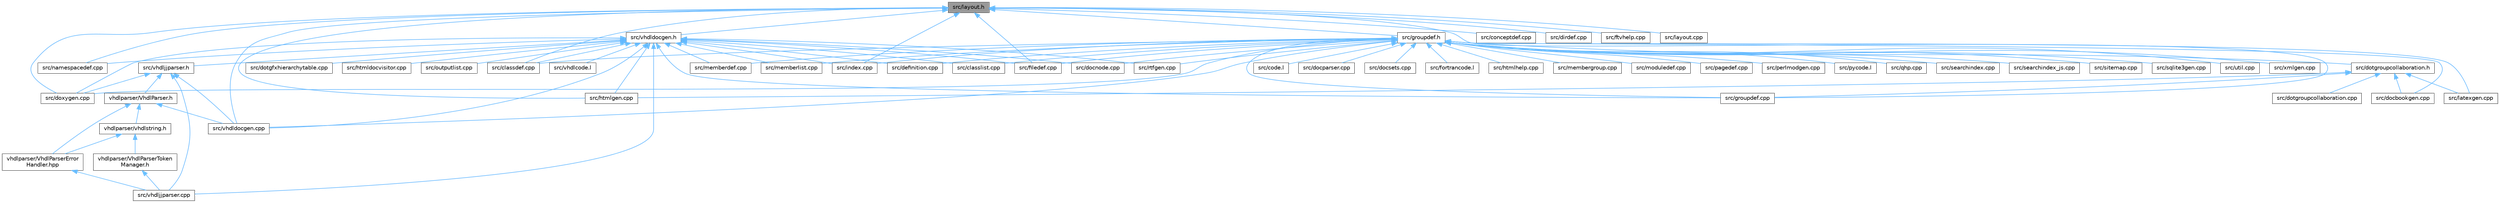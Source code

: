 digraph "src/layout.h"
{
 // INTERACTIVE_SVG=YES
 // LATEX_PDF_SIZE
  bgcolor="transparent";
  edge [fontname=Helvetica,fontsize=10,labelfontname=Helvetica,labelfontsize=10];
  node [fontname=Helvetica,fontsize=10,shape=box,height=0.2,width=0.4];
  Node1 [id="Node000001",label="src/layout.h",height=0.2,width=0.4,color="gray40", fillcolor="grey60", style="filled", fontcolor="black",tooltip=" "];
  Node1 -> Node2 [id="edge1_Node000001_Node000002",dir="back",color="steelblue1",style="solid",tooltip=" "];
  Node2 [id="Node000002",label="src/classdef.cpp",height=0.2,width=0.4,color="grey40", fillcolor="white", style="filled",URL="$de/d89/classdef_8cpp.html",tooltip=" "];
  Node1 -> Node3 [id="edge2_Node000001_Node000003",dir="back",color="steelblue1",style="solid",tooltip=" "];
  Node3 [id="Node000003",label="src/conceptdef.cpp",height=0.2,width=0.4,color="grey40", fillcolor="white", style="filled",URL="$d8/d0a/conceptdef_8cpp.html",tooltip=" "];
  Node1 -> Node4 [id="edge3_Node000001_Node000004",dir="back",color="steelblue1",style="solid",tooltip=" "];
  Node4 [id="Node000004",label="src/dirdef.cpp",height=0.2,width=0.4,color="grey40", fillcolor="white", style="filled",URL="$d8/d52/dirdef_8cpp.html",tooltip=" "];
  Node1 -> Node5 [id="edge4_Node000001_Node000005",dir="back",color="steelblue1",style="solid",tooltip=" "];
  Node5 [id="Node000005",label="src/doxygen.cpp",height=0.2,width=0.4,color="grey40", fillcolor="white", style="filled",URL="$dc/d98/doxygen_8cpp.html",tooltip=" "];
  Node1 -> Node6 [id="edge5_Node000001_Node000006",dir="back",color="steelblue1",style="solid",tooltip=" "];
  Node6 [id="Node000006",label="src/filedef.cpp",height=0.2,width=0.4,color="grey40", fillcolor="white", style="filled",URL="$d6/ddc/filedef_8cpp.html",tooltip=" "];
  Node1 -> Node7 [id="edge6_Node000001_Node000007",dir="back",color="steelblue1",style="solid",tooltip=" "];
  Node7 [id="Node000007",label="src/ftvhelp.cpp",height=0.2,width=0.4,color="grey40", fillcolor="white", style="filled",URL="$db/d41/ftvhelp_8cpp.html",tooltip=" "];
  Node1 -> Node8 [id="edge7_Node000001_Node000008",dir="back",color="steelblue1",style="solid",tooltip=" "];
  Node8 [id="Node000008",label="src/groupdef.cpp",height=0.2,width=0.4,color="grey40", fillcolor="white", style="filled",URL="$d6/d42/groupdef_8cpp.html",tooltip=" "];
  Node1 -> Node9 [id="edge8_Node000001_Node000009",dir="back",color="steelblue1",style="solid",tooltip=" "];
  Node9 [id="Node000009",label="src/groupdef.h",height=0.2,width=0.4,color="grey40", fillcolor="white", style="filled",URL="$d1/de6/groupdef_8h.html",tooltip=" "];
  Node9 -> Node2 [id="edge9_Node000009_Node000002",dir="back",color="steelblue1",style="solid",tooltip=" "];
  Node9 -> Node10 [id="edge10_Node000009_Node000010",dir="back",color="steelblue1",style="solid",tooltip=" "];
  Node10 [id="Node000010",label="src/classlist.cpp",height=0.2,width=0.4,color="grey40", fillcolor="white", style="filled",URL="$d6/d10/classlist_8cpp.html",tooltip=" "];
  Node9 -> Node11 [id="edge11_Node000009_Node000011",dir="back",color="steelblue1",style="solid",tooltip=" "];
  Node11 [id="Node000011",label="src/code.l",height=0.2,width=0.4,color="grey40", fillcolor="white", style="filled",URL="$da/d1f/code_8l.html",tooltip=" "];
  Node9 -> Node12 [id="edge12_Node000009_Node000012",dir="back",color="steelblue1",style="solid",tooltip=" "];
  Node12 [id="Node000012",label="src/definition.cpp",height=0.2,width=0.4,color="grey40", fillcolor="white", style="filled",URL="$d3/dea/definition_8cpp.html",tooltip=" "];
  Node9 -> Node13 [id="edge13_Node000009_Node000013",dir="back",color="steelblue1",style="solid",tooltip=" "];
  Node13 [id="Node000013",label="src/docbookgen.cpp",height=0.2,width=0.4,color="grey40", fillcolor="white", style="filled",URL="$d8/d29/docbookgen_8cpp.html",tooltip=" "];
  Node9 -> Node14 [id="edge14_Node000009_Node000014",dir="back",color="steelblue1",style="solid",tooltip=" "];
  Node14 [id="Node000014",label="src/docnode.cpp",height=0.2,width=0.4,color="grey40", fillcolor="white", style="filled",URL="$d0/d2b/docnode_8cpp.html",tooltip=" "];
  Node9 -> Node15 [id="edge15_Node000009_Node000015",dir="back",color="steelblue1",style="solid",tooltip=" "];
  Node15 [id="Node000015",label="src/docparser.cpp",height=0.2,width=0.4,color="grey40", fillcolor="white", style="filled",URL="$da/d17/docparser_8cpp.html",tooltip=" "];
  Node9 -> Node16 [id="edge16_Node000009_Node000016",dir="back",color="steelblue1",style="solid",tooltip=" "];
  Node16 [id="Node000016",label="src/docsets.cpp",height=0.2,width=0.4,color="grey40", fillcolor="white", style="filled",URL="$d7/d8f/docsets_8cpp.html",tooltip=" "];
  Node9 -> Node17 [id="edge17_Node000009_Node000017",dir="back",color="steelblue1",style="solid",tooltip=" "];
  Node17 [id="Node000017",label="src/dotgroupcollaboration.h",height=0.2,width=0.4,color="grey40", fillcolor="white", style="filled",URL="$d7/d99/dotgroupcollaboration_8h.html",tooltip=" "];
  Node17 -> Node13 [id="edge18_Node000017_Node000013",dir="back",color="steelblue1",style="solid",tooltip=" "];
  Node17 -> Node18 [id="edge19_Node000017_Node000018",dir="back",color="steelblue1",style="solid",tooltip=" "];
  Node18 [id="Node000018",label="src/dotgroupcollaboration.cpp",height=0.2,width=0.4,color="grey40", fillcolor="white", style="filled",URL="$d1/d86/dotgroupcollaboration_8cpp.html",tooltip=" "];
  Node17 -> Node8 [id="edge20_Node000017_Node000008",dir="back",color="steelblue1",style="solid",tooltip=" "];
  Node17 -> Node19 [id="edge21_Node000017_Node000019",dir="back",color="steelblue1",style="solid",tooltip=" "];
  Node19 [id="Node000019",label="src/htmlgen.cpp",height=0.2,width=0.4,color="grey40", fillcolor="white", style="filled",URL="$d8/d6e/htmlgen_8cpp.html",tooltip=" "];
  Node17 -> Node20 [id="edge22_Node000017_Node000020",dir="back",color="steelblue1",style="solid",tooltip=" "];
  Node20 [id="Node000020",label="src/latexgen.cpp",height=0.2,width=0.4,color="grey40", fillcolor="white", style="filled",URL="$d4/d42/latexgen_8cpp.html",tooltip=" "];
  Node9 -> Node5 [id="edge23_Node000009_Node000005",dir="back",color="steelblue1",style="solid",tooltip=" "];
  Node9 -> Node6 [id="edge24_Node000009_Node000006",dir="back",color="steelblue1",style="solid",tooltip=" "];
  Node9 -> Node21 [id="edge25_Node000009_Node000021",dir="back",color="steelblue1",style="solid",tooltip=" "];
  Node21 [id="Node000021",label="src/fortrancode.l",height=0.2,width=0.4,color="grey40", fillcolor="white", style="filled",URL="$d9/d5b/fortrancode_8l.html",tooltip=" "];
  Node9 -> Node8 [id="edge26_Node000009_Node000008",dir="back",color="steelblue1",style="solid",tooltip=" "];
  Node9 -> Node22 [id="edge27_Node000009_Node000022",dir="back",color="steelblue1",style="solid",tooltip=" "];
  Node22 [id="Node000022",label="src/htmlhelp.cpp",height=0.2,width=0.4,color="grey40", fillcolor="white", style="filled",URL="$d3/d4b/htmlhelp_8cpp.html",tooltip=" "];
  Node9 -> Node23 [id="edge28_Node000009_Node000023",dir="back",color="steelblue1",style="solid",tooltip=" "];
  Node23 [id="Node000023",label="src/index.cpp",height=0.2,width=0.4,color="grey40", fillcolor="white", style="filled",URL="$db/d14/index_8cpp.html",tooltip="This file contains functions for the various index pages."];
  Node9 -> Node20 [id="edge29_Node000009_Node000020",dir="back",color="steelblue1",style="solid",tooltip=" "];
  Node9 -> Node24 [id="edge30_Node000009_Node000024",dir="back",color="steelblue1",style="solid",tooltip=" "];
  Node24 [id="Node000024",label="src/memberdef.cpp",height=0.2,width=0.4,color="grey40", fillcolor="white", style="filled",URL="$d0/d72/memberdef_8cpp.html",tooltip=" "];
  Node9 -> Node25 [id="edge31_Node000009_Node000025",dir="back",color="steelblue1",style="solid",tooltip=" "];
  Node25 [id="Node000025",label="src/membergroup.cpp",height=0.2,width=0.4,color="grey40", fillcolor="white", style="filled",URL="$d6/d18/membergroup_8cpp.html",tooltip=" "];
  Node9 -> Node26 [id="edge32_Node000009_Node000026",dir="back",color="steelblue1",style="solid",tooltip=" "];
  Node26 [id="Node000026",label="src/memberlist.cpp",height=0.2,width=0.4,color="grey40", fillcolor="white", style="filled",URL="$d0/d14/memberlist_8cpp.html",tooltip=" "];
  Node9 -> Node27 [id="edge33_Node000009_Node000027",dir="back",color="steelblue1",style="solid",tooltip=" "];
  Node27 [id="Node000027",label="src/moduledef.cpp",height=0.2,width=0.4,color="grey40", fillcolor="white", style="filled",URL="$dd/d5c/moduledef_8cpp.html",tooltip=" "];
  Node9 -> Node28 [id="edge34_Node000009_Node000028",dir="back",color="steelblue1",style="solid",tooltip=" "];
  Node28 [id="Node000028",label="src/pagedef.cpp",height=0.2,width=0.4,color="grey40", fillcolor="white", style="filled",URL="$d9/db4/pagedef_8cpp.html",tooltip=" "];
  Node9 -> Node29 [id="edge35_Node000009_Node000029",dir="back",color="steelblue1",style="solid",tooltip=" "];
  Node29 [id="Node000029",label="src/perlmodgen.cpp",height=0.2,width=0.4,color="grey40", fillcolor="white", style="filled",URL="$de/dd0/perlmodgen_8cpp.html",tooltip=" "];
  Node9 -> Node30 [id="edge36_Node000009_Node000030",dir="back",color="steelblue1",style="solid",tooltip=" "];
  Node30 [id="Node000030",label="src/pycode.l",height=0.2,width=0.4,color="grey40", fillcolor="white", style="filled",URL="$d3/ded/pycode_8l.html",tooltip=" "];
  Node9 -> Node31 [id="edge37_Node000009_Node000031",dir="back",color="steelblue1",style="solid",tooltip=" "];
  Node31 [id="Node000031",label="src/qhp.cpp",height=0.2,width=0.4,color="grey40", fillcolor="white", style="filled",URL="$d9/d45/qhp_8cpp.html",tooltip=" "];
  Node9 -> Node32 [id="edge38_Node000009_Node000032",dir="back",color="steelblue1",style="solid",tooltip=" "];
  Node32 [id="Node000032",label="src/rtfgen.cpp",height=0.2,width=0.4,color="grey40", fillcolor="white", style="filled",URL="$d0/d9c/rtfgen_8cpp.html",tooltip=" "];
  Node9 -> Node33 [id="edge39_Node000009_Node000033",dir="back",color="steelblue1",style="solid",tooltip=" "];
  Node33 [id="Node000033",label="src/searchindex.cpp",height=0.2,width=0.4,color="grey40", fillcolor="white", style="filled",URL="$d7/d79/searchindex_8cpp.html",tooltip=" "];
  Node9 -> Node34 [id="edge40_Node000009_Node000034",dir="back",color="steelblue1",style="solid",tooltip=" "];
  Node34 [id="Node000034",label="src/searchindex_js.cpp",height=0.2,width=0.4,color="grey40", fillcolor="white", style="filled",URL="$d9/d2f/searchindex__js_8cpp.html",tooltip=" "];
  Node9 -> Node35 [id="edge41_Node000009_Node000035",dir="back",color="steelblue1",style="solid",tooltip=" "];
  Node35 [id="Node000035",label="src/sitemap.cpp",height=0.2,width=0.4,color="grey40", fillcolor="white", style="filled",URL="$d3/d25/sitemap_8cpp.html",tooltip=" "];
  Node9 -> Node36 [id="edge42_Node000009_Node000036",dir="back",color="steelblue1",style="solid",tooltip=" "];
  Node36 [id="Node000036",label="src/sqlite3gen.cpp",height=0.2,width=0.4,color="grey40", fillcolor="white", style="filled",URL="$d8/df8/sqlite3gen_8cpp.html",tooltip=" "];
  Node9 -> Node37 [id="edge43_Node000009_Node000037",dir="back",color="steelblue1",style="solid",tooltip=" "];
  Node37 [id="Node000037",label="src/util.cpp",height=0.2,width=0.4,color="grey40", fillcolor="white", style="filled",URL="$df/d2d/util_8cpp.html",tooltip=" "];
  Node9 -> Node38 [id="edge44_Node000009_Node000038",dir="back",color="steelblue1",style="solid",tooltip=" "];
  Node38 [id="Node000038",label="src/vhdldocgen.cpp",height=0.2,width=0.4,color="grey40", fillcolor="white", style="filled",URL="$de/dea/vhdldocgen_8cpp.html",tooltip=" "];
  Node9 -> Node39 [id="edge45_Node000009_Node000039",dir="back",color="steelblue1",style="solid",tooltip=" "];
  Node39 [id="Node000039",label="src/xmlgen.cpp",height=0.2,width=0.4,color="grey40", fillcolor="white", style="filled",URL="$d0/dc3/xmlgen_8cpp.html",tooltip=" "];
  Node1 -> Node19 [id="edge46_Node000001_Node000019",dir="back",color="steelblue1",style="solid",tooltip=" "];
  Node1 -> Node23 [id="edge47_Node000001_Node000023",dir="back",color="steelblue1",style="solid",tooltip=" "];
  Node1 -> Node40 [id="edge48_Node000001_Node000040",dir="back",color="steelblue1",style="solid",tooltip=" "];
  Node40 [id="Node000040",label="src/layout.cpp",height=0.2,width=0.4,color="grey40", fillcolor="white", style="filled",URL="$db/d16/layout_8cpp.html",tooltip=" "];
  Node1 -> Node41 [id="edge49_Node000001_Node000041",dir="back",color="steelblue1",style="solid",tooltip=" "];
  Node41 [id="Node000041",label="src/namespacedef.cpp",height=0.2,width=0.4,color="grey40", fillcolor="white", style="filled",URL="$d7/d1c/namespacedef_8cpp.html",tooltip=" "];
  Node1 -> Node38 [id="edge50_Node000001_Node000038",dir="back",color="steelblue1",style="solid",tooltip=" "];
  Node1 -> Node42 [id="edge51_Node000001_Node000042",dir="back",color="steelblue1",style="solid",tooltip=" "];
  Node42 [id="Node000042",label="src/vhdldocgen.h",height=0.2,width=0.4,color="grey40", fillcolor="white", style="filled",URL="$dd/dec/vhdldocgen_8h.html",tooltip=" "];
  Node42 -> Node2 [id="edge52_Node000042_Node000002",dir="back",color="steelblue1",style="solid",tooltip=" "];
  Node42 -> Node10 [id="edge53_Node000042_Node000010",dir="back",color="steelblue1",style="solid",tooltip=" "];
  Node42 -> Node12 [id="edge54_Node000042_Node000012",dir="back",color="steelblue1",style="solid",tooltip=" "];
  Node42 -> Node14 [id="edge55_Node000042_Node000014",dir="back",color="steelblue1",style="solid",tooltip=" "];
  Node42 -> Node43 [id="edge56_Node000042_Node000043",dir="back",color="steelblue1",style="solid",tooltip=" "];
  Node43 [id="Node000043",label="src/dotgfxhierarchytable.cpp",height=0.2,width=0.4,color="grey40", fillcolor="white", style="filled",URL="$d4/d09/dotgfxhierarchytable_8cpp.html",tooltip=" "];
  Node42 -> Node5 [id="edge57_Node000042_Node000005",dir="back",color="steelblue1",style="solid",tooltip=" "];
  Node42 -> Node6 [id="edge58_Node000042_Node000006",dir="back",color="steelblue1",style="solid",tooltip=" "];
  Node42 -> Node8 [id="edge59_Node000042_Node000008",dir="back",color="steelblue1",style="solid",tooltip=" "];
  Node42 -> Node44 [id="edge60_Node000042_Node000044",dir="back",color="steelblue1",style="solid",tooltip=" "];
  Node44 [id="Node000044",label="src/htmldocvisitor.cpp",height=0.2,width=0.4,color="grey40", fillcolor="white", style="filled",URL="$da/db0/htmldocvisitor_8cpp.html",tooltip=" "];
  Node42 -> Node19 [id="edge61_Node000042_Node000019",dir="back",color="steelblue1",style="solid",tooltip=" "];
  Node42 -> Node23 [id="edge62_Node000042_Node000023",dir="back",color="steelblue1",style="solid",tooltip=" "];
  Node42 -> Node24 [id="edge63_Node000042_Node000024",dir="back",color="steelblue1",style="solid",tooltip=" "];
  Node42 -> Node26 [id="edge64_Node000042_Node000026",dir="back",color="steelblue1",style="solid",tooltip=" "];
  Node42 -> Node41 [id="edge65_Node000042_Node000041",dir="back",color="steelblue1",style="solid",tooltip=" "];
  Node42 -> Node45 [id="edge66_Node000042_Node000045",dir="back",color="steelblue1",style="solid",tooltip=" "];
  Node45 [id="Node000045",label="src/outputlist.cpp",height=0.2,width=0.4,color="grey40", fillcolor="white", style="filled",URL="$db/dd8/outputlist_8cpp.html",tooltip=" "];
  Node42 -> Node32 [id="edge67_Node000042_Node000032",dir="back",color="steelblue1",style="solid",tooltip=" "];
  Node42 -> Node46 [id="edge68_Node000042_Node000046",dir="back",color="steelblue1",style="solid",tooltip=" "];
  Node46 [id="Node000046",label="src/vhdlcode.l",height=0.2,width=0.4,color="grey40", fillcolor="white", style="filled",URL="$d5/d6a/vhdlcode_8l.html",tooltip=" "];
  Node42 -> Node38 [id="edge69_Node000042_Node000038",dir="back",color="steelblue1",style="solid",tooltip=" "];
  Node42 -> Node47 [id="edge70_Node000042_Node000047",dir="back",color="steelblue1",style="solid",tooltip=" "];
  Node47 [id="Node000047",label="src/vhdljjparser.cpp",height=0.2,width=0.4,color="grey40", fillcolor="white", style="filled",URL="$d1/d86/vhdljjparser_8cpp.html",tooltip=" "];
  Node42 -> Node48 [id="edge71_Node000042_Node000048",dir="back",color="steelblue1",style="solid",tooltip=" "];
  Node48 [id="Node000048",label="src/vhdljjparser.h",height=0.2,width=0.4,color="grey40", fillcolor="white", style="filled",URL="$d2/d55/vhdljjparser_8h.html",tooltip=" "];
  Node48 -> Node5 [id="edge72_Node000048_Node000005",dir="back",color="steelblue1",style="solid",tooltip=" "];
  Node48 -> Node38 [id="edge73_Node000048_Node000038",dir="back",color="steelblue1",style="solid",tooltip=" "];
  Node48 -> Node47 [id="edge74_Node000048_Node000047",dir="back",color="steelblue1",style="solid",tooltip=" "];
  Node48 -> Node49 [id="edge75_Node000048_Node000049",dir="back",color="steelblue1",style="solid",tooltip=" "];
  Node49 [id="Node000049",label="vhdlparser/VhdlParser.h",height=0.2,width=0.4,color="grey40", fillcolor="white", style="filled",URL="$d5/df9/_vhdl_parser_8h.html",tooltip=" "];
  Node49 -> Node38 [id="edge76_Node000049_Node000038",dir="back",color="steelblue1",style="solid",tooltip=" "];
  Node49 -> Node50 [id="edge77_Node000049_Node000050",dir="back",color="steelblue1",style="solid",tooltip=" "];
  Node50 [id="Node000050",label="vhdlparser/VhdlParserError\lHandler.hpp",height=0.2,width=0.4,color="grey40", fillcolor="white", style="filled",URL="$d2/dc3/_vhdl_parser_error_handler_8hpp.html",tooltip=" "];
  Node50 -> Node47 [id="edge78_Node000050_Node000047",dir="back",color="steelblue1",style="solid",tooltip=" "];
  Node49 -> Node51 [id="edge79_Node000049_Node000051",dir="back",color="steelblue1",style="solid",tooltip=" "];
  Node51 [id="Node000051",label="vhdlparser/vhdlstring.h",height=0.2,width=0.4,color="grey40", fillcolor="white", style="filled",URL="$d9/d48/vhdlstring_8h.html",tooltip=" "];
  Node51 -> Node50 [id="edge80_Node000051_Node000050",dir="back",color="steelblue1",style="solid",tooltip=" "];
  Node51 -> Node52 [id="edge81_Node000051_Node000052",dir="back",color="steelblue1",style="solid",tooltip=" "];
  Node52 [id="Node000052",label="vhdlparser/VhdlParserToken\lManager.h",height=0.2,width=0.4,color="grey40", fillcolor="white", style="filled",URL="$d7/dad/_vhdl_parser_token_manager_8h.html",tooltip=" "];
  Node52 -> Node47 [id="edge82_Node000052_Node000047",dir="back",color="steelblue1",style="solid",tooltip=" "];
}
